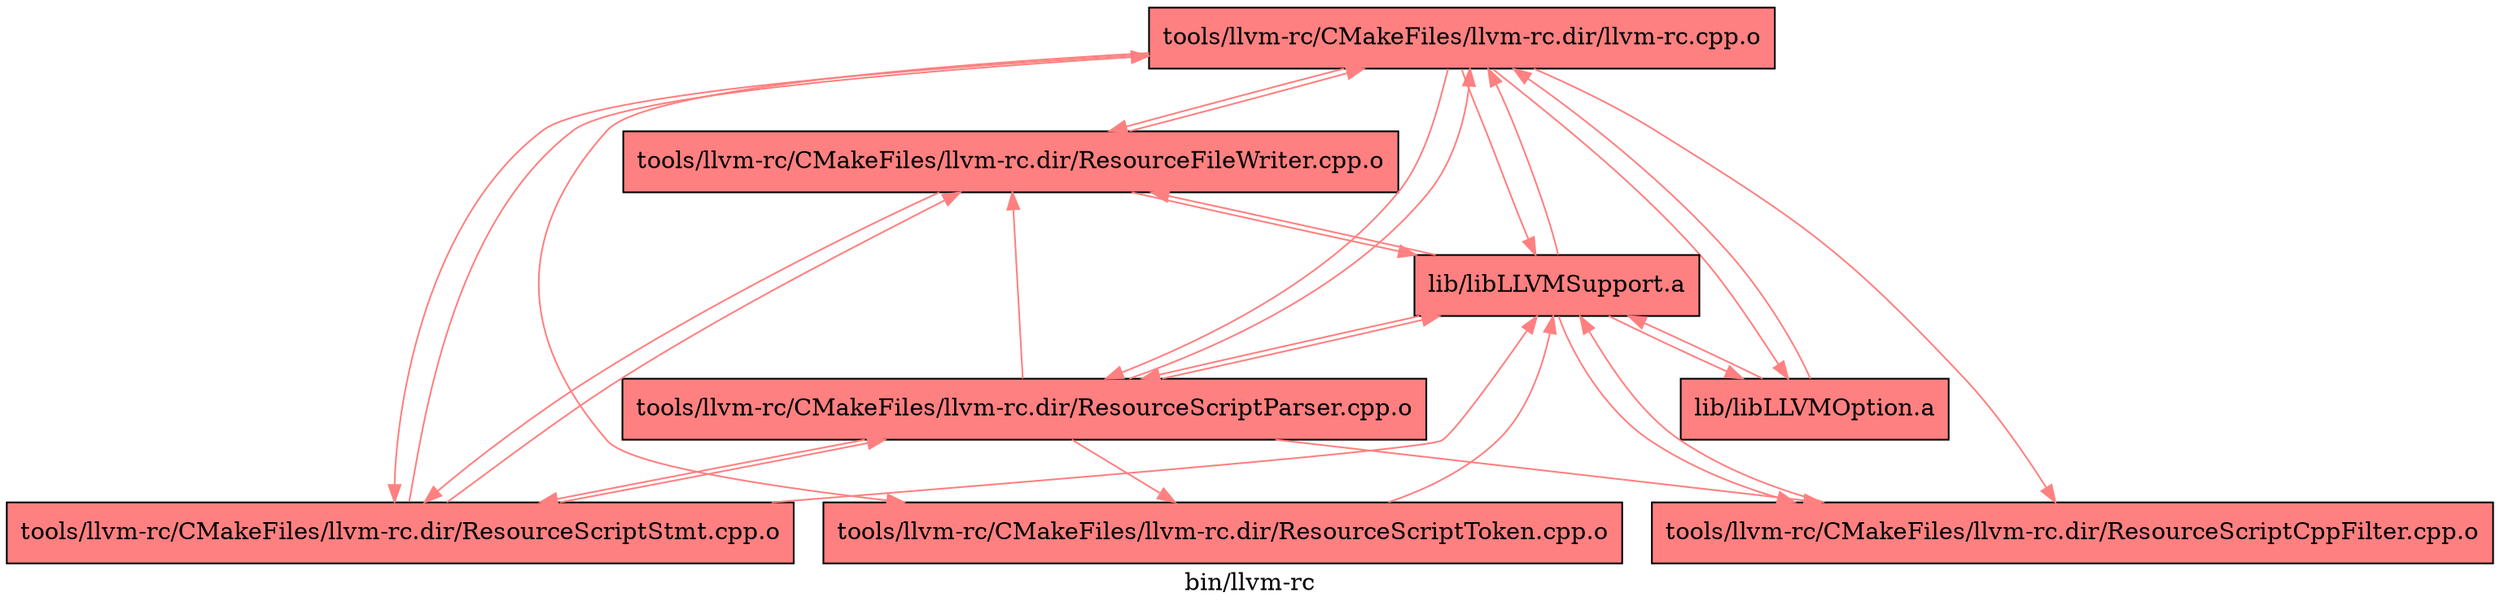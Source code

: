 digraph "bin/llvm-rc" {
	label="bin/llvm-rc";

	Node0x558e69db3c28 [shape=record,shape=record,style=filled,fillcolor="1.000000 0.5 1",label="{tools/llvm-rc/CMakeFiles/llvm-rc.dir/llvm-rc.cpp.o}"];
	Node0x558e69db3c28 -> Node0x558e69db3e08[color="1.000000 0.5 1"];
	Node0x558e69db3c28 -> Node0x558e69db2328[color="1.000000 0.5 1"];
	Node0x558e69db3c28 -> Node0x558e69db2698[color="1.000000 0.5 1"];
	Node0x558e69db3c28 -> Node0x558e69db3318[color="1.000000 0.5 1"];
	Node0x558e69db3c28 -> Node0x558e69db3bd8[color="1.000000 0.5 1"];
	Node0x558e69db3c28 -> Node0x558e69db3958[color="1.000000 0.5 1"];
	Node0x558e69db3c28 -> Node0x558e69db3e58[color="1.000000 0.5 1"];
	Node0x558e69db3e08 [shape=record,shape=record,style=filled,fillcolor="1.000000 0.5 1",label="{tools/llvm-rc/CMakeFiles/llvm-rc.dir/ResourceFileWriter.cpp.o}"];
	Node0x558e69db3e08 -> Node0x558e69db3c28[color="1.000000 0.5 1"];
	Node0x558e69db3e08 -> Node0x558e69db3318[color="1.000000 0.5 1"];
	Node0x558e69db3e08 -> Node0x558e69db3e58[color="1.000000 0.5 1"];
	Node0x558e69db2328 [shape=record,shape=record,style=filled,fillcolor="1.000000 0.5 1",label="{tools/llvm-rc/CMakeFiles/llvm-rc.dir/ResourceScriptCppFilter.cpp.o}"];
	Node0x558e69db2328 -> Node0x558e69db3e58[color="1.000000 0.5 1"];
	Node0x558e69db2698 [shape=record,shape=record,style=filled,fillcolor="1.000000 0.5 1",label="{tools/llvm-rc/CMakeFiles/llvm-rc.dir/ResourceScriptParser.cpp.o}"];
	Node0x558e69db2698 -> Node0x558e69db3c28[color="1.000000 0.5 1"];
	Node0x558e69db2698 -> Node0x558e69db3e08[color="1.000000 0.5 1"];
	Node0x558e69db2698 -> Node0x558e69db2328[color="1.000000 0.5 1"];
	Node0x558e69db2698 -> Node0x558e69db3318[color="1.000000 0.5 1"];
	Node0x558e69db2698 -> Node0x558e69db3bd8[color="1.000000 0.5 1"];
	Node0x558e69db2698 -> Node0x558e69db3e58[color="1.000000 0.5 1"];
	Node0x558e69db3318 [shape=record,shape=record,style=filled,fillcolor="1.000000 0.5 1",label="{tools/llvm-rc/CMakeFiles/llvm-rc.dir/ResourceScriptStmt.cpp.o}"];
	Node0x558e69db3318 -> Node0x558e69db3c28[color="1.000000 0.5 1"];
	Node0x558e69db3318 -> Node0x558e69db3e08[color="1.000000 0.5 1"];
	Node0x558e69db3318 -> Node0x558e69db2698[color="1.000000 0.5 1"];
	Node0x558e69db3318 -> Node0x558e69db3e58[color="1.000000 0.5 1"];
	Node0x558e69db3bd8 [shape=record,shape=record,style=filled,fillcolor="1.000000 0.5 1",label="{tools/llvm-rc/CMakeFiles/llvm-rc.dir/ResourceScriptToken.cpp.o}"];
	Node0x558e69db3bd8 -> Node0x558e69db3e58[color="1.000000 0.5 1"];
	Node0x558e69db3958 [shape=record,shape=record,style=filled,fillcolor="1.000000 0.5 1",label="{lib/libLLVMOption.a}"];
	Node0x558e69db3958 -> Node0x558e69db3e58[color="1.000000 0.5 1"];
	Node0x558e69db3958 -> Node0x558e69db3c28[color="1.000000 0.5 1"];
	Node0x558e69db3e58 [shape=record,shape=record,style=filled,fillcolor="1.000000 0.5 1",label="{lib/libLLVMSupport.a}"];
	Node0x558e69db3e58 -> Node0x558e69db3e08[color="1.000000 0.5 1"];
	Node0x558e69db3e58 -> Node0x558e69db2698[color="1.000000 0.5 1"];
	Node0x558e69db3e58 -> Node0x558e69db3c28[color="1.000000 0.5 1"];
	Node0x558e69db3e58 -> Node0x558e69db2328[color="1.000000 0.5 1"];
	Node0x558e69db3e58 -> Node0x558e69db3958[color="1.000000 0.5 1"];
}
